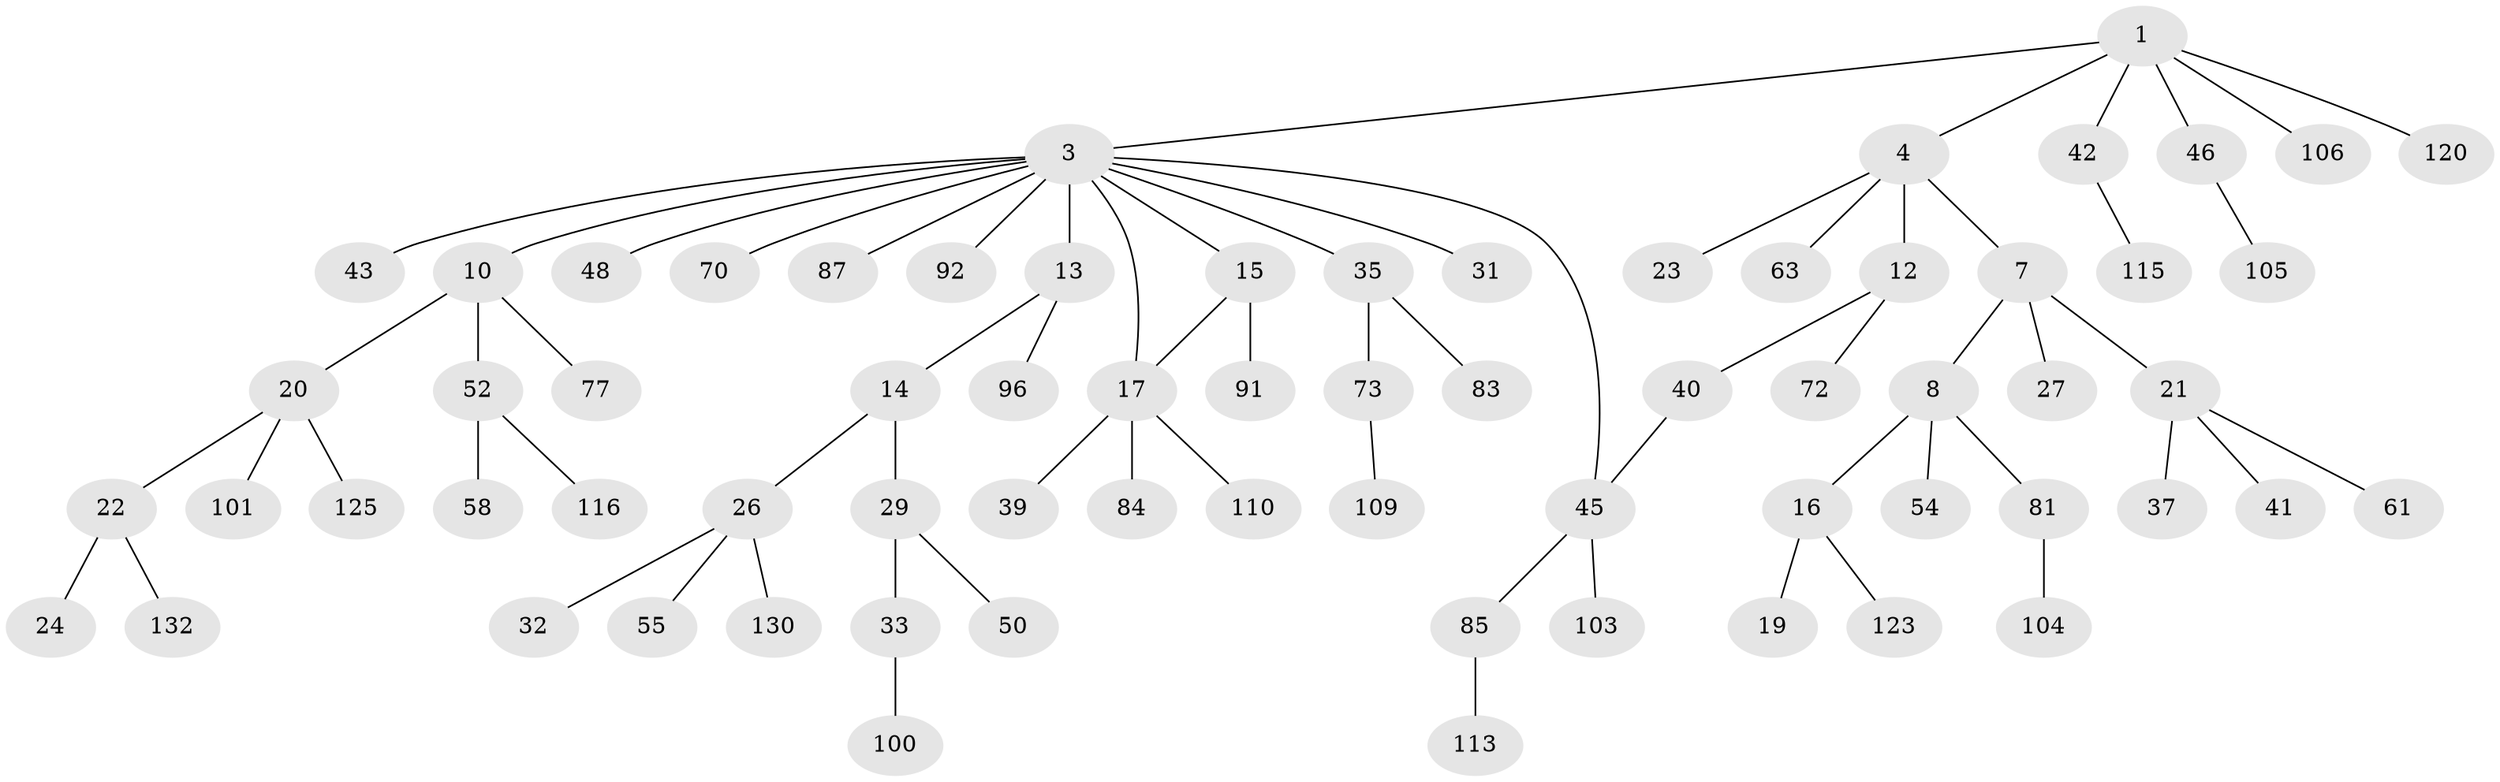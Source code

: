 // original degree distribution, {5: 0.050724637681159424, 3: 0.16666666666666666, 4: 0.057971014492753624, 6: 0.007246376811594203, 7: 0.007246376811594203, 2: 0.2246376811594203, 1: 0.4855072463768116}
// Generated by graph-tools (version 1.1) at 2025/13/03/09/25 04:13:39]
// undirected, 69 vertices, 70 edges
graph export_dot {
graph [start="1"]
  node [color=gray90,style=filled];
  1 [super="+2"];
  3 [super="+6+5+51"];
  4 [super="+9+66"];
  7 [super="+30"];
  8 [super="+102+64+68"];
  10 [super="+25"];
  12 [super="+34+76"];
  13 [super="+89"];
  14 [super="+36"];
  15 [super="+69"];
  16 [super="+114"];
  17 [super="+18+62+133"];
  19 [super="+135"];
  20;
  21;
  22;
  23;
  24 [super="+94"];
  26 [super="+28"];
  27 [super="+53"];
  29;
  31 [super="+65"];
  32 [super="+86+47"];
  33 [super="+97"];
  35 [super="+44+75"];
  37;
  39;
  40 [super="+79+74"];
  41 [super="+59+49"];
  42 [super="+82"];
  43;
  45 [super="+93"];
  46;
  48;
  50 [super="+95"];
  52 [super="+56"];
  54;
  55 [super="+121"];
  58;
  61;
  63;
  70 [super="+80"];
  72 [super="+138"];
  73;
  77;
  81;
  83 [super="+112+118"];
  84;
  85 [super="+98"];
  87 [super="+126"];
  91;
  92;
  96;
  100 [super="+108"];
  101 [super="+119"];
  103 [super="+124"];
  104;
  105;
  106;
  109;
  110;
  113;
  115;
  116;
  120;
  123;
  125;
  130 [super="+137"];
  132;
  1 -- 3;
  1 -- 4;
  1 -- 46;
  1 -- 106;
  1 -- 120;
  1 -- 42;
  3 -- 17;
  3 -- 10;
  3 -- 45;
  3 -- 31;
  3 -- 35;
  3 -- 43;
  3 -- 13;
  3 -- 15;
  3 -- 48;
  3 -- 87;
  3 -- 92;
  3 -- 70;
  4 -- 7;
  4 -- 12;
  4 -- 23;
  4 -- 63;
  7 -- 8;
  7 -- 21;
  7 -- 27;
  8 -- 16;
  8 -- 54;
  8 -- 81;
  10 -- 20;
  10 -- 52;
  10 -- 77;
  12 -- 40;
  12 -- 72;
  13 -- 14;
  13 -- 96;
  14 -- 26;
  14 -- 29;
  15 -- 91;
  15 -- 17;
  16 -- 19;
  16 -- 123;
  17 -- 110;
  17 -- 39;
  17 -- 84;
  20 -- 22;
  20 -- 101;
  20 -- 125;
  21 -- 37;
  21 -- 41;
  21 -- 61;
  22 -- 24;
  22 -- 132;
  26 -- 32;
  26 -- 55;
  26 -- 130;
  29 -- 33;
  29 -- 50;
  33 -- 100;
  35 -- 73;
  35 -- 83;
  40 -- 45;
  42 -- 115;
  45 -- 85;
  45 -- 103;
  46 -- 105;
  52 -- 116;
  52 -- 58;
  73 -- 109;
  81 -- 104;
  85 -- 113;
}
